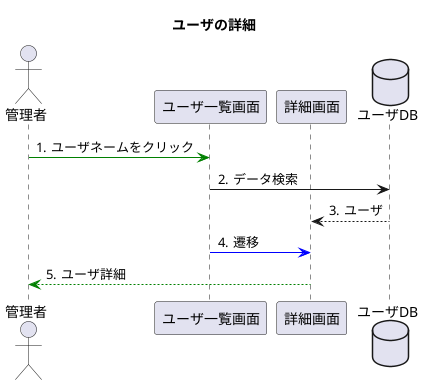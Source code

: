 @startuml
title ユーザの詳細

autonumber "#."

actor 管理者
participant ユーザ一覧画面
participant 詳細画面
database ユーザDB

管理者 -[#green]> ユーザ一覧画面:ユーザネームをクリック

ユーザ一覧画面 -> ユーザDB:データ検索
ユーザDB --> 詳細画面:ユーザ
ユーザ一覧画面 -[#blue]> 詳細画面:遷移
詳細画面 --[#green]> 管理者:ユーザ詳細

@enduml